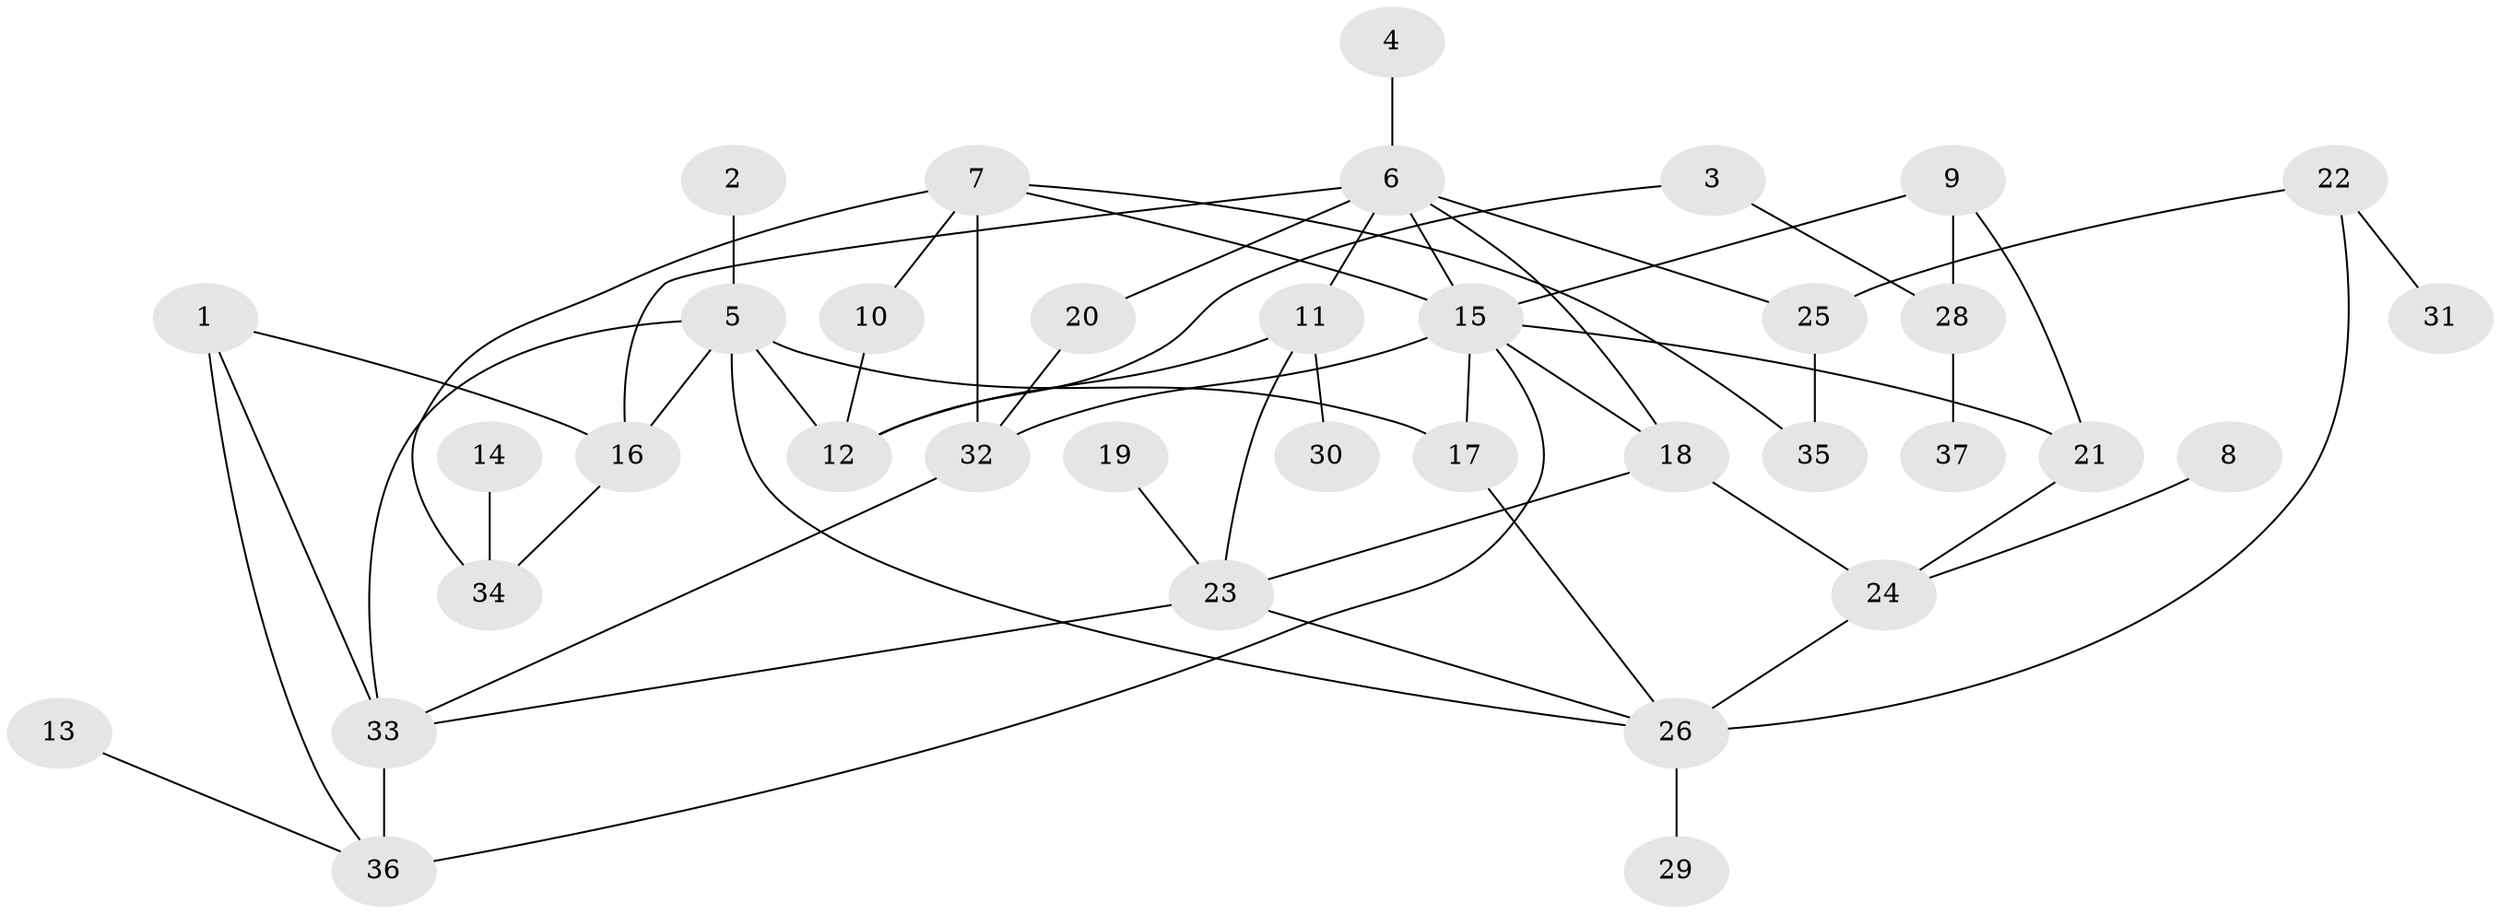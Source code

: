 // original degree distribution, {3: 0.2191780821917808, 1: 0.2054794520547945, 2: 0.3287671232876712, 5: 0.0821917808219178, 4: 0.1232876712328767, 7: 0.0136986301369863, 6: 0.0136986301369863, 0: 0.0136986301369863}
// Generated by graph-tools (version 1.1) at 2025/00/03/09/25 03:00:49]
// undirected, 36 vertices, 56 edges
graph export_dot {
graph [start="1"]
  node [color=gray90,style=filled];
  1;
  2;
  3;
  4;
  5;
  6;
  7;
  8;
  9;
  10;
  11;
  12;
  13;
  14;
  15;
  16;
  17;
  18;
  19;
  20;
  21;
  22;
  23;
  24;
  25;
  26;
  28;
  29;
  30;
  31;
  32;
  33;
  34;
  35;
  36;
  37;
  1 -- 16 [weight=1.0];
  1 -- 33 [weight=1.0];
  1 -- 36 [weight=1.0];
  2 -- 5 [weight=1.0];
  3 -- 12 [weight=1.0];
  3 -- 28 [weight=1.0];
  4 -- 6 [weight=1.0];
  5 -- 12 [weight=1.0];
  5 -- 16 [weight=1.0];
  5 -- 17 [weight=1.0];
  5 -- 26 [weight=1.0];
  5 -- 33 [weight=1.0];
  6 -- 11 [weight=1.0];
  6 -- 15 [weight=1.0];
  6 -- 16 [weight=1.0];
  6 -- 18 [weight=1.0];
  6 -- 20 [weight=1.0];
  6 -- 25 [weight=1.0];
  7 -- 10 [weight=1.0];
  7 -- 15 [weight=1.0];
  7 -- 32 [weight=1.0];
  7 -- 34 [weight=1.0];
  7 -- 35 [weight=1.0];
  8 -- 24 [weight=1.0];
  9 -- 15 [weight=1.0];
  9 -- 21 [weight=1.0];
  9 -- 28 [weight=1.0];
  10 -- 12 [weight=1.0];
  11 -- 12 [weight=1.0];
  11 -- 23 [weight=1.0];
  11 -- 30 [weight=1.0];
  13 -- 36 [weight=1.0];
  14 -- 34 [weight=1.0];
  15 -- 17 [weight=1.0];
  15 -- 18 [weight=1.0];
  15 -- 21 [weight=1.0];
  15 -- 32 [weight=1.0];
  15 -- 36 [weight=1.0];
  16 -- 34 [weight=1.0];
  17 -- 26 [weight=1.0];
  18 -- 23 [weight=1.0];
  18 -- 24 [weight=1.0];
  19 -- 23 [weight=1.0];
  20 -- 32 [weight=2.0];
  21 -- 24 [weight=1.0];
  22 -- 25 [weight=1.0];
  22 -- 26 [weight=1.0];
  22 -- 31 [weight=1.0];
  23 -- 26 [weight=1.0];
  23 -- 33 [weight=1.0];
  24 -- 26 [weight=1.0];
  25 -- 35 [weight=1.0];
  26 -- 29 [weight=2.0];
  28 -- 37 [weight=1.0];
  32 -- 33 [weight=1.0];
  33 -- 36 [weight=2.0];
}
